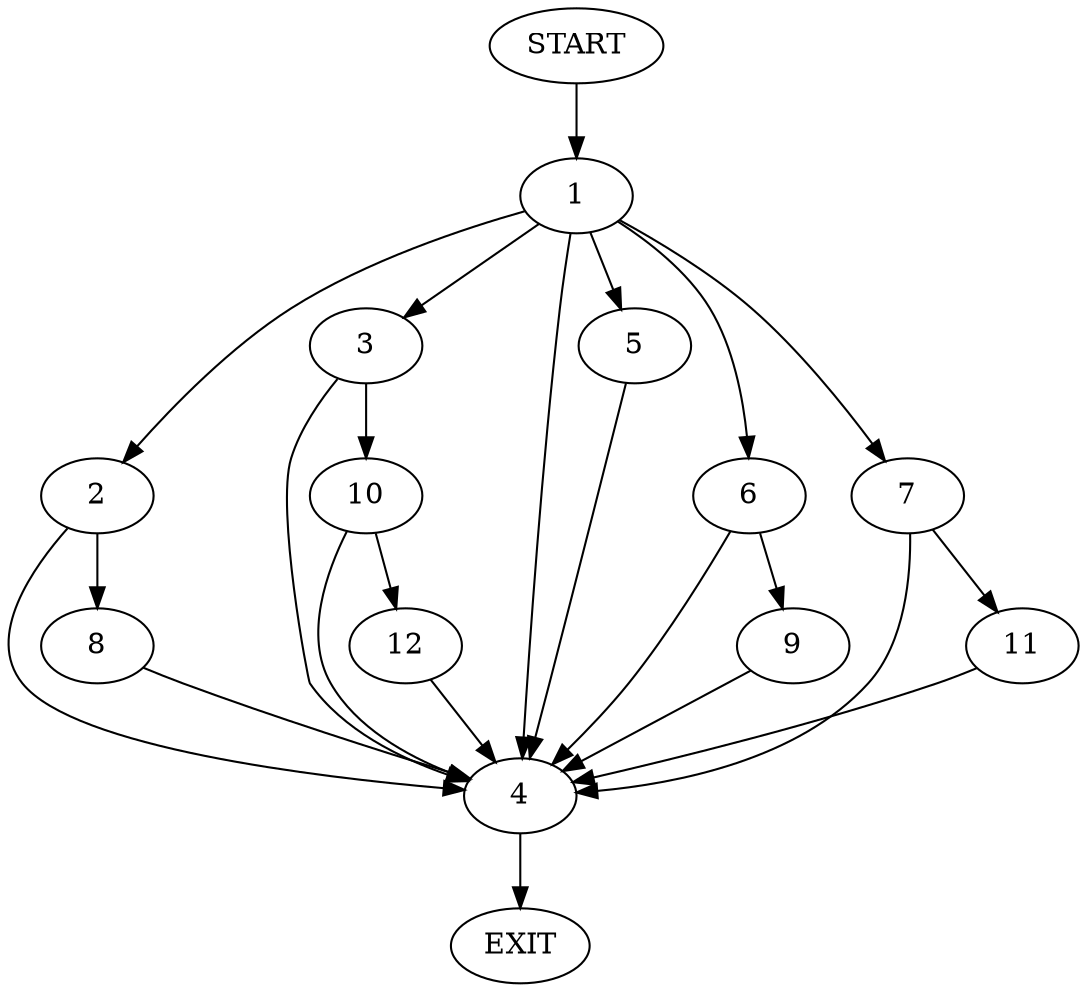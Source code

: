 digraph {
0 [label="START"];
1;
2;
3;
4;
5;
6;
7;
8;
9;
10;
11;
12;
13 [label="EXIT"];
0 -> 1;
1 -> 2;
1 -> 3;
1 -> 4;
1 -> 5;
1 -> 6;
1 -> 7;
2 -> 4;
2 -> 8;
6 -> 9;
6 -> 4;
5 -> 4;
3 -> 10;
3 -> 4;
7 -> 11;
7 -> 4;
4 -> 13;
10 -> 12;
10 -> 4;
12 -> 4;
11 -> 4;
9 -> 4;
8 -> 4;
}